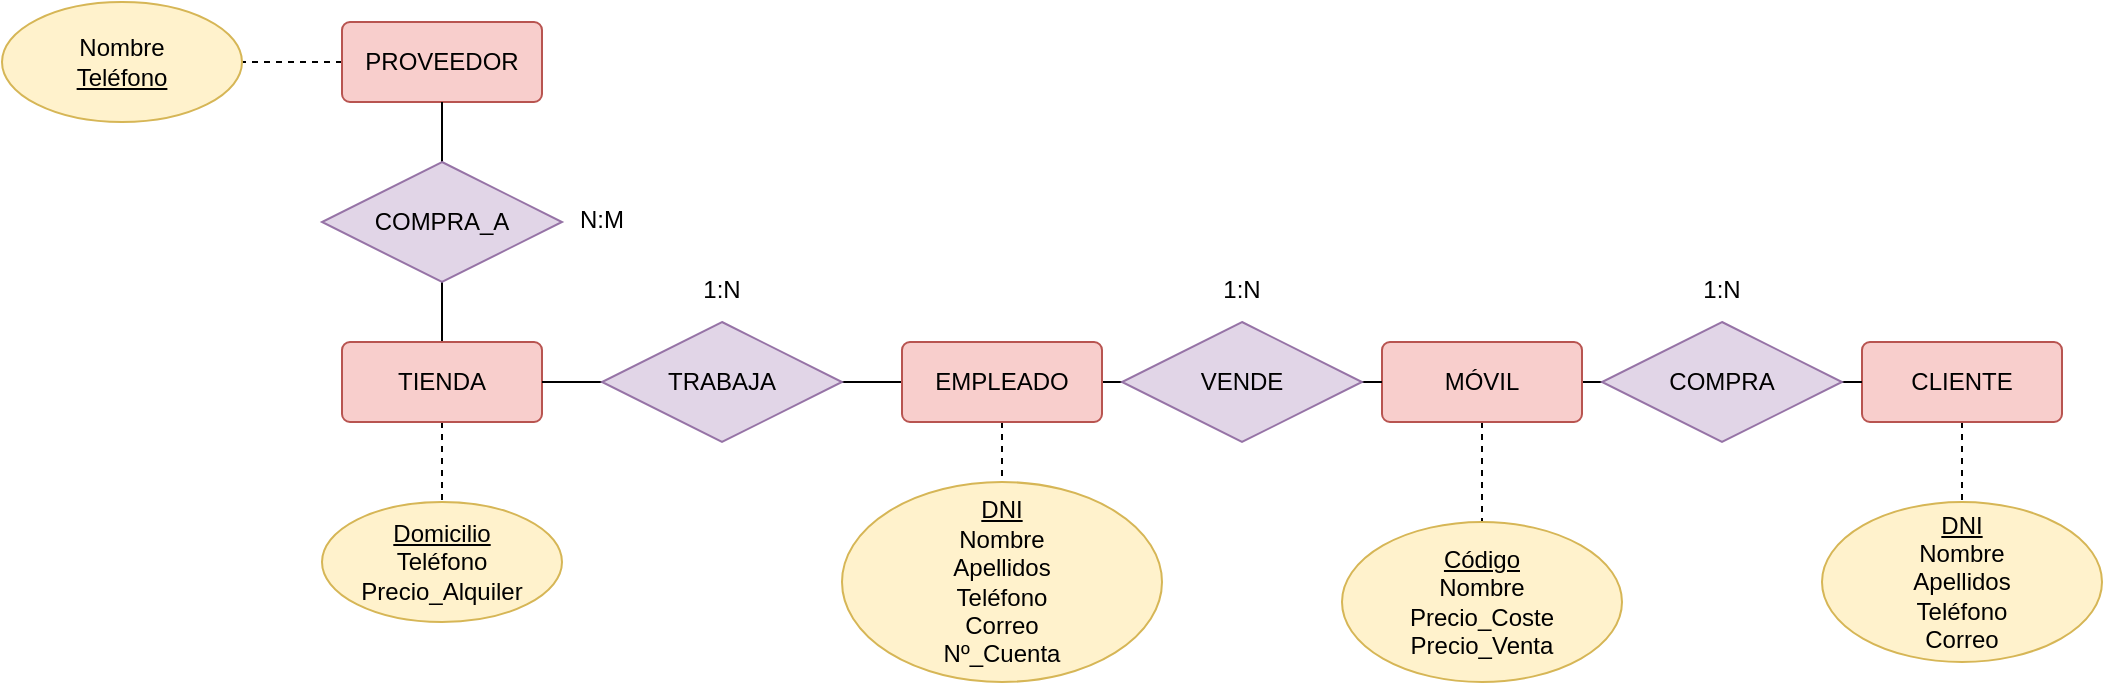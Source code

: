 <mxfile version="20.4.0" type="github">
  <diagram id="R2lEEEUBdFMjLlhIrx00" name="Page-1">
    <mxGraphModel dx="1578" dy="836" grid="1" gridSize="10" guides="1" tooltips="1" connect="1" arrows="0" fold="1" page="1" pageScale="1" pageWidth="1169" pageHeight="827" math="0" shadow="0" extFonts="Permanent Marker^https://fonts.googleapis.com/css?family=Permanent+Marker">
      <root>
        <mxCell id="0" />
        <mxCell id="1" parent="0" />
        <mxCell id="_0ClzWE6ZuNeaNiOkw28-16" style="edgeStyle=orthogonalEdgeStyle;rounded=0;orthogonalLoop=1;jettySize=auto;html=1;exitX=0.5;exitY=1;exitDx=0;exitDy=0;entryX=0.5;entryY=0;entryDx=0;entryDy=0;dashed=1;endArrow=none;endFill=0;" edge="1" parent="1" source="_0ClzWE6ZuNeaNiOkw28-2" target="_0ClzWE6ZuNeaNiOkw28-15">
          <mxGeometry relative="1" as="geometry" />
        </mxCell>
        <mxCell id="_0ClzWE6ZuNeaNiOkw28-21" style="edgeStyle=orthogonalEdgeStyle;rounded=0;orthogonalLoop=1;jettySize=auto;html=1;exitX=0;exitY=0.5;exitDx=0;exitDy=0;entryX=1;entryY=0.5;entryDx=0;entryDy=0;endArrow=none;endFill=0;" edge="1" parent="1" source="_0ClzWE6ZuNeaNiOkw28-2" target="_0ClzWE6ZuNeaNiOkw28-20">
          <mxGeometry relative="1" as="geometry" />
        </mxCell>
        <mxCell id="_0ClzWE6ZuNeaNiOkw28-24" style="edgeStyle=orthogonalEdgeStyle;rounded=0;orthogonalLoop=1;jettySize=auto;html=1;exitX=1;exitY=0.5;exitDx=0;exitDy=0;entryX=0;entryY=0.5;entryDx=0;entryDy=0;endArrow=none;endFill=0;" edge="1" parent="1" source="_0ClzWE6ZuNeaNiOkw28-2" target="_0ClzWE6ZuNeaNiOkw28-23">
          <mxGeometry relative="1" as="geometry" />
        </mxCell>
        <mxCell id="_0ClzWE6ZuNeaNiOkw28-2" value="EMPLEADO" style="rounded=1;arcSize=10;whiteSpace=wrap;html=1;align=center;fillColor=#f8cecc;strokeColor=#b85450;" vertex="1" parent="1">
          <mxGeometry x="509" y="414" width="100" height="40" as="geometry" />
        </mxCell>
        <mxCell id="_0ClzWE6ZuNeaNiOkw28-14" style="edgeStyle=orthogonalEdgeStyle;rounded=0;orthogonalLoop=1;jettySize=auto;html=1;exitX=0.5;exitY=1;exitDx=0;exitDy=0;entryX=0.5;entryY=0;entryDx=0;entryDy=0;dashed=1;endArrow=none;endFill=0;" edge="1" parent="1" source="_0ClzWE6ZuNeaNiOkw28-3" target="_0ClzWE6ZuNeaNiOkw28-13">
          <mxGeometry relative="1" as="geometry" />
        </mxCell>
        <mxCell id="_0ClzWE6ZuNeaNiOkw28-3" value="CLIENTE" style="rounded=1;arcSize=10;whiteSpace=wrap;html=1;align=center;fillColor=#f8cecc;strokeColor=#b85450;" vertex="1" parent="1">
          <mxGeometry x="989" y="414" width="100" height="40" as="geometry" />
        </mxCell>
        <mxCell id="_0ClzWE6ZuNeaNiOkw28-8" style="edgeStyle=orthogonalEdgeStyle;rounded=0;orthogonalLoop=1;jettySize=auto;html=1;exitX=0.5;exitY=1;exitDx=0;exitDy=0;entryX=0.5;entryY=0;entryDx=0;entryDy=0;endArrow=none;endFill=0;dashed=1;" edge="1" parent="1" source="_0ClzWE6ZuNeaNiOkw28-4" target="_0ClzWE6ZuNeaNiOkw28-7">
          <mxGeometry relative="1" as="geometry" />
        </mxCell>
        <mxCell id="_0ClzWE6ZuNeaNiOkw28-27" style="edgeStyle=orthogonalEdgeStyle;rounded=0;orthogonalLoop=1;jettySize=auto;html=1;exitX=1;exitY=0.5;exitDx=0;exitDy=0;entryX=0;entryY=0.5;entryDx=0;entryDy=0;endArrow=none;endFill=0;" edge="1" parent="1" source="_0ClzWE6ZuNeaNiOkw28-4" target="_0ClzWE6ZuNeaNiOkw28-26">
          <mxGeometry relative="1" as="geometry" />
        </mxCell>
        <mxCell id="_0ClzWE6ZuNeaNiOkw28-4" value="MÓVIL" style="rounded=1;arcSize=10;whiteSpace=wrap;html=1;align=center;fillColor=#f8cecc;strokeColor=#b85450;" vertex="1" parent="1">
          <mxGeometry x="749" y="414" width="100" height="40" as="geometry" />
        </mxCell>
        <mxCell id="_0ClzWE6ZuNeaNiOkw28-12" style="edgeStyle=orthogonalEdgeStyle;rounded=0;orthogonalLoop=1;jettySize=auto;html=1;exitX=0;exitY=0.5;exitDx=0;exitDy=0;entryX=1;entryY=0.5;entryDx=0;entryDy=0;dashed=1;endArrow=none;endFill=0;" edge="1" parent="1" source="_0ClzWE6ZuNeaNiOkw28-5" target="_0ClzWE6ZuNeaNiOkw28-11">
          <mxGeometry relative="1" as="geometry" />
        </mxCell>
        <mxCell id="_0ClzWE6ZuNeaNiOkw28-5" value="PROVEEDOR" style="rounded=1;arcSize=10;whiteSpace=wrap;html=1;align=center;fillColor=#f8cecc;strokeColor=#b85450;" vertex="1" parent="1">
          <mxGeometry x="229" y="254" width="100" height="40" as="geometry" />
        </mxCell>
        <mxCell id="_0ClzWE6ZuNeaNiOkw28-10" style="edgeStyle=orthogonalEdgeStyle;rounded=0;orthogonalLoop=1;jettySize=auto;html=1;exitX=0.5;exitY=1;exitDx=0;exitDy=0;entryX=0.5;entryY=0;entryDx=0;entryDy=0;dashed=1;endArrow=none;endFill=0;" edge="1" parent="1" source="_0ClzWE6ZuNeaNiOkw28-6" target="_0ClzWE6ZuNeaNiOkw28-9">
          <mxGeometry relative="1" as="geometry" />
        </mxCell>
        <mxCell id="_0ClzWE6ZuNeaNiOkw28-18" style="edgeStyle=orthogonalEdgeStyle;rounded=0;orthogonalLoop=1;jettySize=auto;html=1;exitX=0.5;exitY=0;exitDx=0;exitDy=0;entryX=0.5;entryY=1;entryDx=0;entryDy=0;endArrow=none;endFill=0;" edge="1" parent="1" source="_0ClzWE6ZuNeaNiOkw28-6" target="_0ClzWE6ZuNeaNiOkw28-17">
          <mxGeometry relative="1" as="geometry" />
        </mxCell>
        <mxCell id="_0ClzWE6ZuNeaNiOkw28-6" value="TIENDA" style="rounded=1;arcSize=10;whiteSpace=wrap;html=1;align=center;fillColor=#f8cecc;strokeColor=#b85450;" vertex="1" parent="1">
          <mxGeometry x="229" y="414" width="100" height="40" as="geometry" />
        </mxCell>
        <mxCell id="_0ClzWE6ZuNeaNiOkw28-7" value="&lt;u&gt;Código&lt;/u&gt;&lt;br&gt;Nombre&lt;br&gt;Precio_Coste&lt;br&gt;Precio_Venta" style="ellipse;whiteSpace=wrap;html=1;align=center;rounded=0;fillColor=#fff2cc;strokeColor=#d6b656;" vertex="1" parent="1">
          <mxGeometry x="729" y="504" width="140" height="80" as="geometry" />
        </mxCell>
        <mxCell id="_0ClzWE6ZuNeaNiOkw28-9" value="&lt;u&gt;Domicilio&lt;/u&gt;&lt;br&gt;Teléfono&lt;br&gt;Precio_Alquiler" style="ellipse;whiteSpace=wrap;html=1;align=center;rounded=0;fillColor=#fff2cc;strokeColor=#d6b656;" vertex="1" parent="1">
          <mxGeometry x="219" y="494" width="120" height="60" as="geometry" />
        </mxCell>
        <mxCell id="_0ClzWE6ZuNeaNiOkw28-11" value="Nombre&lt;br&gt;&lt;u&gt;Teléfono&lt;/u&gt;" style="ellipse;whiteSpace=wrap;html=1;align=center;rounded=0;fillColor=#fff2cc;strokeColor=#d6b656;" vertex="1" parent="1">
          <mxGeometry x="59" y="244" width="120" height="60" as="geometry" />
        </mxCell>
        <mxCell id="_0ClzWE6ZuNeaNiOkw28-13" value="&lt;u&gt;DNI&lt;/u&gt;&lt;br&gt;Nombre&lt;br&gt;Apellidos&lt;br&gt;Teléfono&lt;br&gt;Correo" style="ellipse;whiteSpace=wrap;html=1;align=center;rounded=0;fillColor=#fff2cc;strokeColor=#d6b656;" vertex="1" parent="1">
          <mxGeometry x="969" y="494" width="140" height="80" as="geometry" />
        </mxCell>
        <mxCell id="_0ClzWE6ZuNeaNiOkw28-15" value="&lt;u&gt;DNI&lt;/u&gt;&lt;br&gt;Nombre&lt;br&gt;Apellidos&lt;br&gt;Teléfono&lt;br&gt;Correo&lt;br&gt;Nº_Cuenta" style="ellipse;whiteSpace=wrap;html=1;align=center;rounded=0;fillColor=#fff2cc;strokeColor=#d6b656;" vertex="1" parent="1">
          <mxGeometry x="479" y="484" width="160" height="100" as="geometry" />
        </mxCell>
        <mxCell id="_0ClzWE6ZuNeaNiOkw28-19" style="edgeStyle=orthogonalEdgeStyle;rounded=0;orthogonalLoop=1;jettySize=auto;html=1;exitX=0.5;exitY=0;exitDx=0;exitDy=0;entryX=0.5;entryY=1;entryDx=0;entryDy=0;endArrow=none;endFill=0;" edge="1" parent="1" source="_0ClzWE6ZuNeaNiOkw28-17" target="_0ClzWE6ZuNeaNiOkw28-5">
          <mxGeometry relative="1" as="geometry" />
        </mxCell>
        <mxCell id="_0ClzWE6ZuNeaNiOkw28-17" value="COMPRA_A" style="shape=rhombus;perimeter=rhombusPerimeter;whiteSpace=wrap;html=1;align=center;rounded=0;fillColor=#e1d5e7;strokeColor=#9673a6;" vertex="1" parent="1">
          <mxGeometry x="219" y="324" width="120" height="60" as="geometry" />
        </mxCell>
        <mxCell id="_0ClzWE6ZuNeaNiOkw28-22" style="edgeStyle=orthogonalEdgeStyle;rounded=0;orthogonalLoop=1;jettySize=auto;html=1;exitX=0;exitY=0.5;exitDx=0;exitDy=0;entryX=1;entryY=0.5;entryDx=0;entryDy=0;endArrow=none;endFill=0;" edge="1" parent="1" source="_0ClzWE6ZuNeaNiOkw28-20" target="_0ClzWE6ZuNeaNiOkw28-6">
          <mxGeometry relative="1" as="geometry" />
        </mxCell>
        <mxCell id="_0ClzWE6ZuNeaNiOkw28-20" value="TRABAJA" style="shape=rhombus;perimeter=rhombusPerimeter;whiteSpace=wrap;html=1;align=center;rounded=0;fillColor=#e1d5e7;strokeColor=#9673a6;" vertex="1" parent="1">
          <mxGeometry x="359" y="404" width="120" height="60" as="geometry" />
        </mxCell>
        <mxCell id="_0ClzWE6ZuNeaNiOkw28-25" style="edgeStyle=orthogonalEdgeStyle;rounded=0;orthogonalLoop=1;jettySize=auto;html=1;exitX=1;exitY=0.5;exitDx=0;exitDy=0;entryX=0;entryY=0.5;entryDx=0;entryDy=0;endArrow=none;endFill=0;" edge="1" parent="1" source="_0ClzWE6ZuNeaNiOkw28-23" target="_0ClzWE6ZuNeaNiOkw28-4">
          <mxGeometry relative="1" as="geometry" />
        </mxCell>
        <mxCell id="_0ClzWE6ZuNeaNiOkw28-23" value="VENDE" style="shape=rhombus;perimeter=rhombusPerimeter;whiteSpace=wrap;html=1;align=center;rounded=0;fillColor=#e1d5e7;strokeColor=#9673a6;" vertex="1" parent="1">
          <mxGeometry x="619" y="404" width="120" height="60" as="geometry" />
        </mxCell>
        <mxCell id="_0ClzWE6ZuNeaNiOkw28-28" style="edgeStyle=orthogonalEdgeStyle;rounded=0;orthogonalLoop=1;jettySize=auto;html=1;exitX=1;exitY=0.5;exitDx=0;exitDy=0;entryX=0;entryY=0.5;entryDx=0;entryDy=0;endArrow=none;endFill=0;" edge="1" parent="1" source="_0ClzWE6ZuNeaNiOkw28-26" target="_0ClzWE6ZuNeaNiOkw28-3">
          <mxGeometry relative="1" as="geometry" />
        </mxCell>
        <mxCell id="_0ClzWE6ZuNeaNiOkw28-26" value="COMPRA" style="shape=rhombus;perimeter=rhombusPerimeter;whiteSpace=wrap;html=1;align=center;rounded=0;fillColor=#e1d5e7;strokeColor=#9673a6;" vertex="1" parent="1">
          <mxGeometry x="859" y="404" width="120" height="60" as="geometry" />
        </mxCell>
        <mxCell id="_0ClzWE6ZuNeaNiOkw28-29" value="1:N" style="text;strokeColor=none;fillColor=none;spacingLeft=4;spacingRight=4;overflow=hidden;rotatable=0;points=[[0,0.5],[1,0.5]];portConstraint=eastwest;fontSize=12;rounded=0;align=center;" vertex="1" parent="1">
          <mxGeometry x="899" y="374" width="40" height="30" as="geometry" />
        </mxCell>
        <mxCell id="_0ClzWE6ZuNeaNiOkw28-30" value="1:N" style="text;strokeColor=none;fillColor=none;spacingLeft=4;spacingRight=4;overflow=hidden;rotatable=0;points=[[0,0.5],[1,0.5]];portConstraint=eastwest;fontSize=12;rounded=0;align=center;" vertex="1" parent="1">
          <mxGeometry x="659" y="374" width="40" height="30" as="geometry" />
        </mxCell>
        <mxCell id="_0ClzWE6ZuNeaNiOkw28-31" value="1:N" style="text;strokeColor=none;fillColor=none;spacingLeft=4;spacingRight=4;overflow=hidden;rotatable=0;points=[[0,0.5],[1,0.5]];portConstraint=eastwest;fontSize=12;rounded=0;align=center;" vertex="1" parent="1">
          <mxGeometry x="399" y="374" width="40" height="30" as="geometry" />
        </mxCell>
        <mxCell id="_0ClzWE6ZuNeaNiOkw28-32" value="N:M" style="text;strokeColor=none;fillColor=none;spacingLeft=4;spacingRight=4;overflow=hidden;rotatable=0;points=[[0,0.5],[1,0.5]];portConstraint=eastwest;fontSize=12;rounded=0;align=center;" vertex="1" parent="1">
          <mxGeometry x="339" y="339" width="40" height="30" as="geometry" />
        </mxCell>
      </root>
    </mxGraphModel>
  </diagram>
</mxfile>
